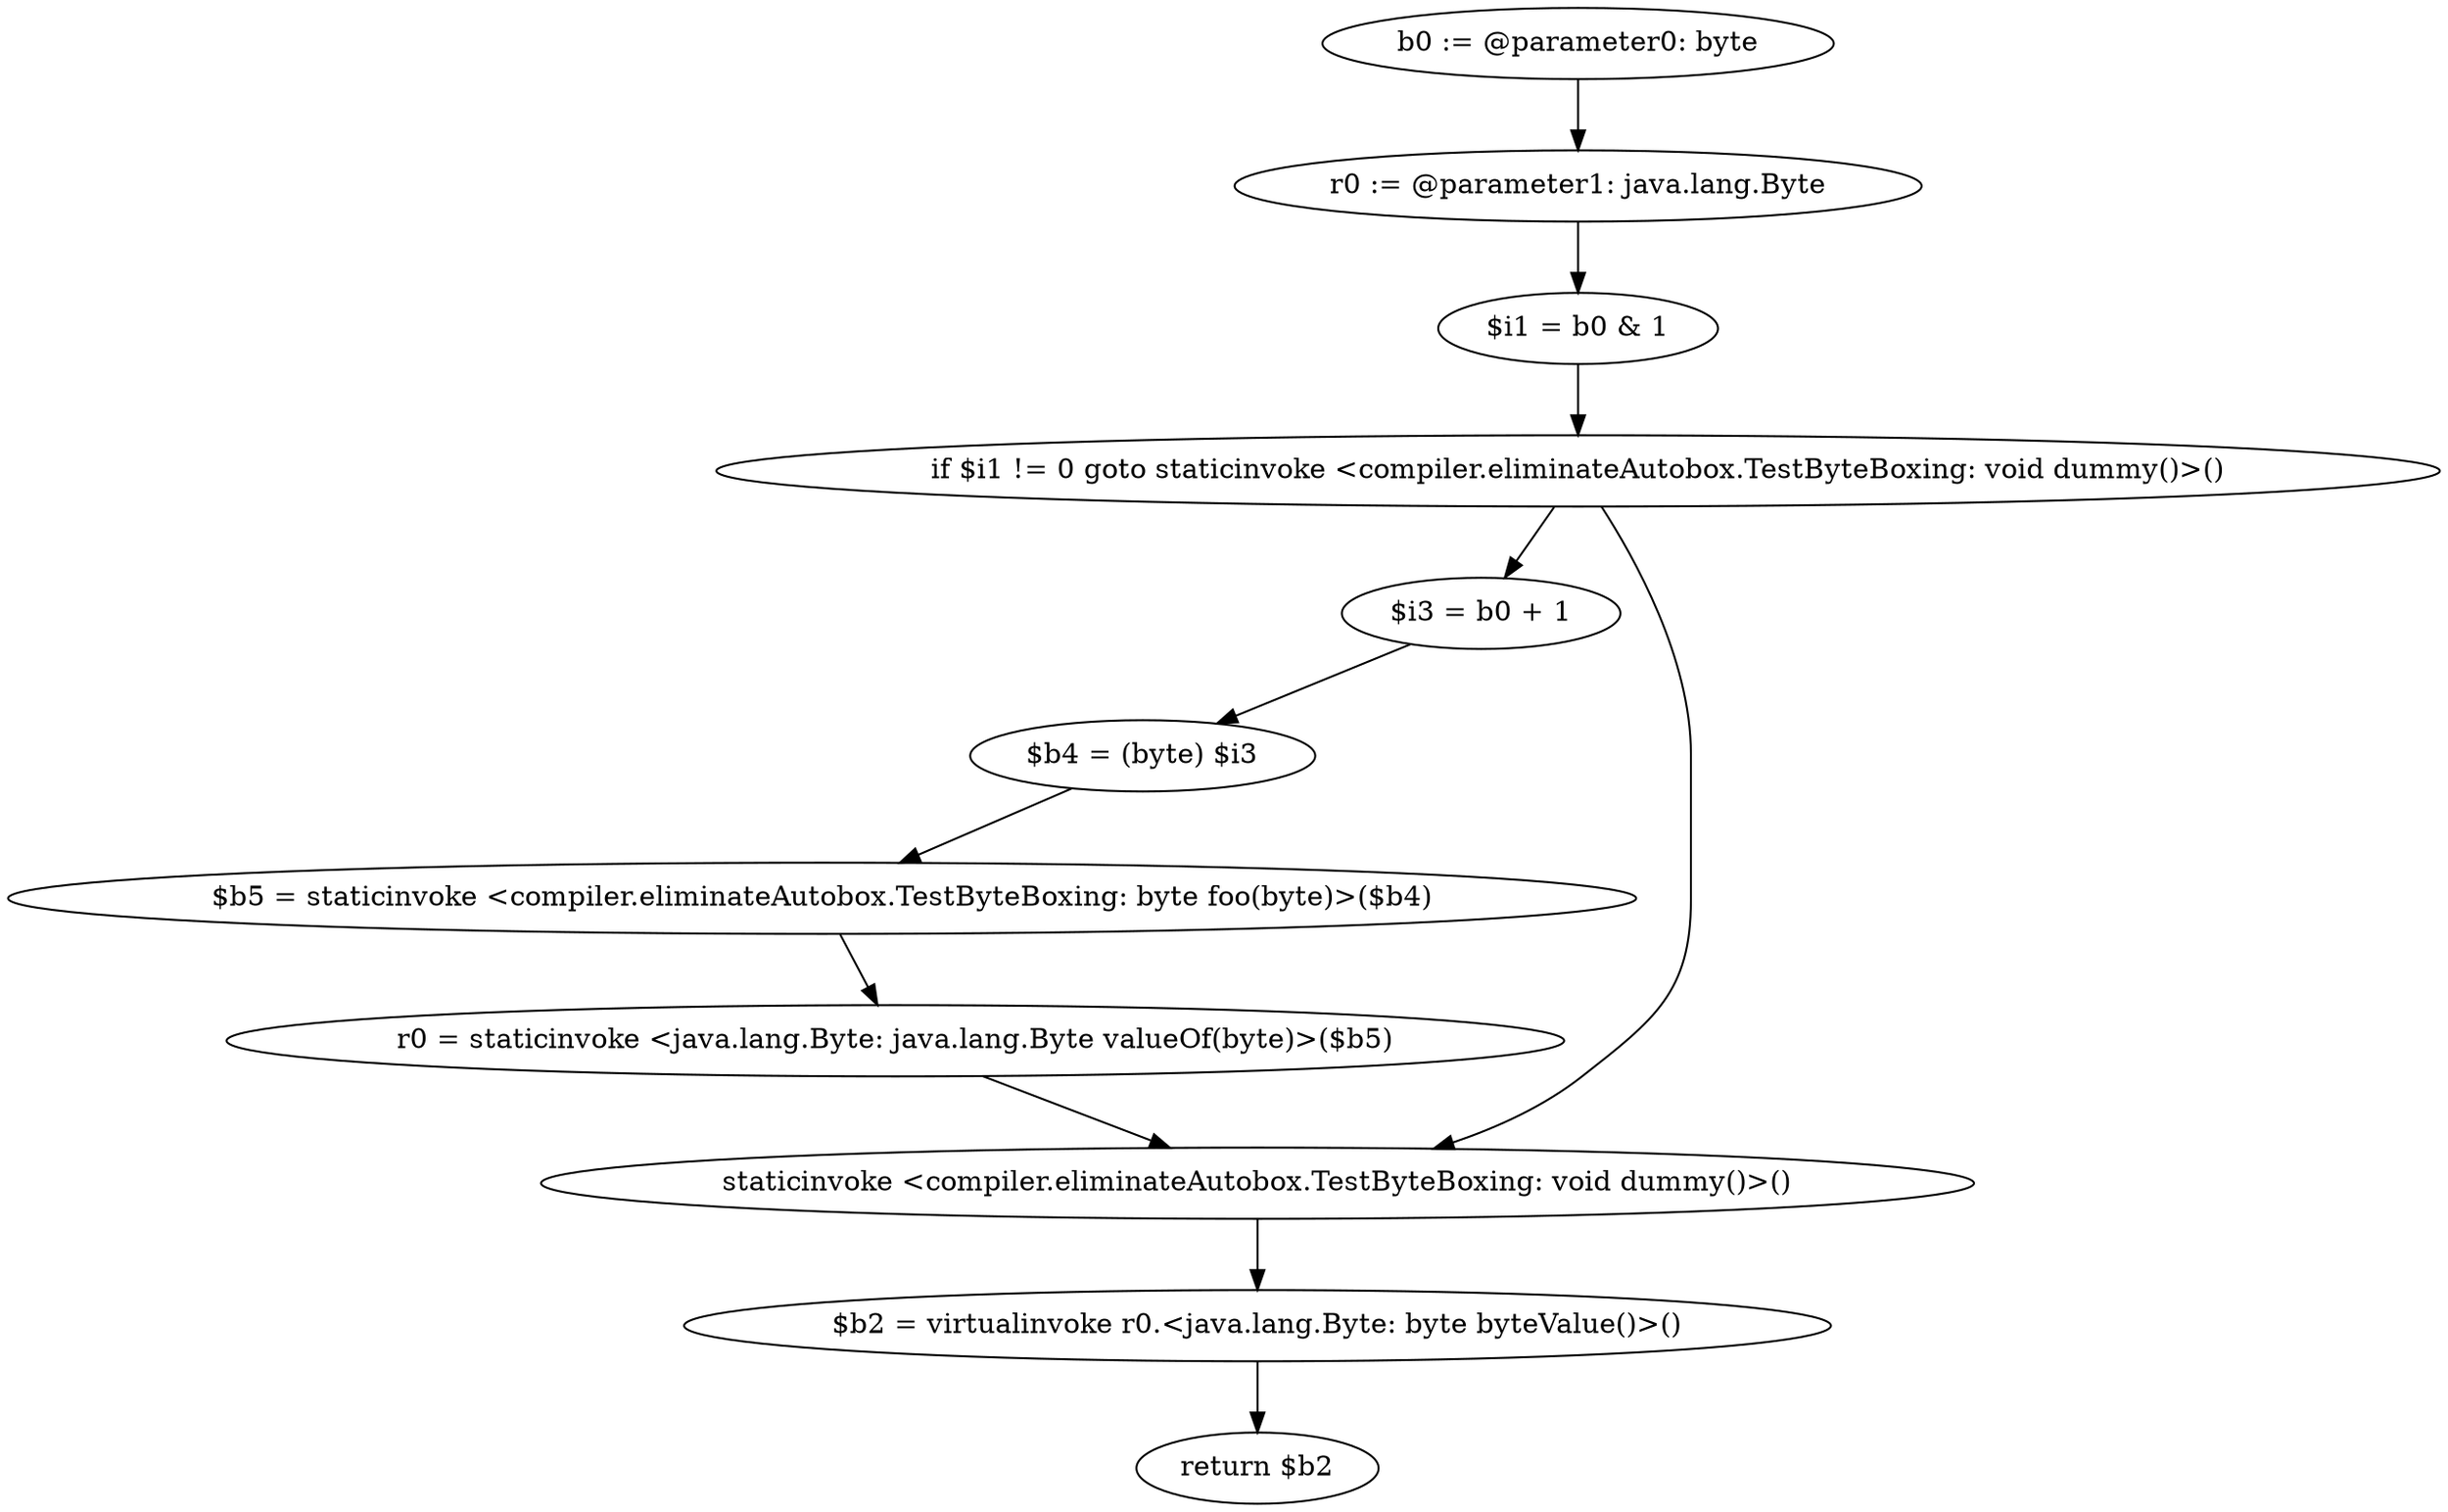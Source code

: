 digraph "unitGraph" {
    "b0 := @parameter0: byte"
    "r0 := @parameter1: java.lang.Byte"
    "$i1 = b0 & 1"
    "if $i1 != 0 goto staticinvoke <compiler.eliminateAutobox.TestByteBoxing: void dummy()>()"
    "$i3 = b0 + 1"
    "$b4 = (byte) $i3"
    "$b5 = staticinvoke <compiler.eliminateAutobox.TestByteBoxing: byte foo(byte)>($b4)"
    "r0 = staticinvoke <java.lang.Byte: java.lang.Byte valueOf(byte)>($b5)"
    "staticinvoke <compiler.eliminateAutobox.TestByteBoxing: void dummy()>()"
    "$b2 = virtualinvoke r0.<java.lang.Byte: byte byteValue()>()"
    "return $b2"
    "b0 := @parameter0: byte"->"r0 := @parameter1: java.lang.Byte";
    "r0 := @parameter1: java.lang.Byte"->"$i1 = b0 & 1";
    "$i1 = b0 & 1"->"if $i1 != 0 goto staticinvoke <compiler.eliminateAutobox.TestByteBoxing: void dummy()>()";
    "if $i1 != 0 goto staticinvoke <compiler.eliminateAutobox.TestByteBoxing: void dummy()>()"->"$i3 = b0 + 1";
    "if $i1 != 0 goto staticinvoke <compiler.eliminateAutobox.TestByteBoxing: void dummy()>()"->"staticinvoke <compiler.eliminateAutobox.TestByteBoxing: void dummy()>()";
    "$i3 = b0 + 1"->"$b4 = (byte) $i3";
    "$b4 = (byte) $i3"->"$b5 = staticinvoke <compiler.eliminateAutobox.TestByteBoxing: byte foo(byte)>($b4)";
    "$b5 = staticinvoke <compiler.eliminateAutobox.TestByteBoxing: byte foo(byte)>($b4)"->"r0 = staticinvoke <java.lang.Byte: java.lang.Byte valueOf(byte)>($b5)";
    "r0 = staticinvoke <java.lang.Byte: java.lang.Byte valueOf(byte)>($b5)"->"staticinvoke <compiler.eliminateAutobox.TestByteBoxing: void dummy()>()";
    "staticinvoke <compiler.eliminateAutobox.TestByteBoxing: void dummy()>()"->"$b2 = virtualinvoke r0.<java.lang.Byte: byte byteValue()>()";
    "$b2 = virtualinvoke r0.<java.lang.Byte: byte byteValue()>()"->"return $b2";
}
